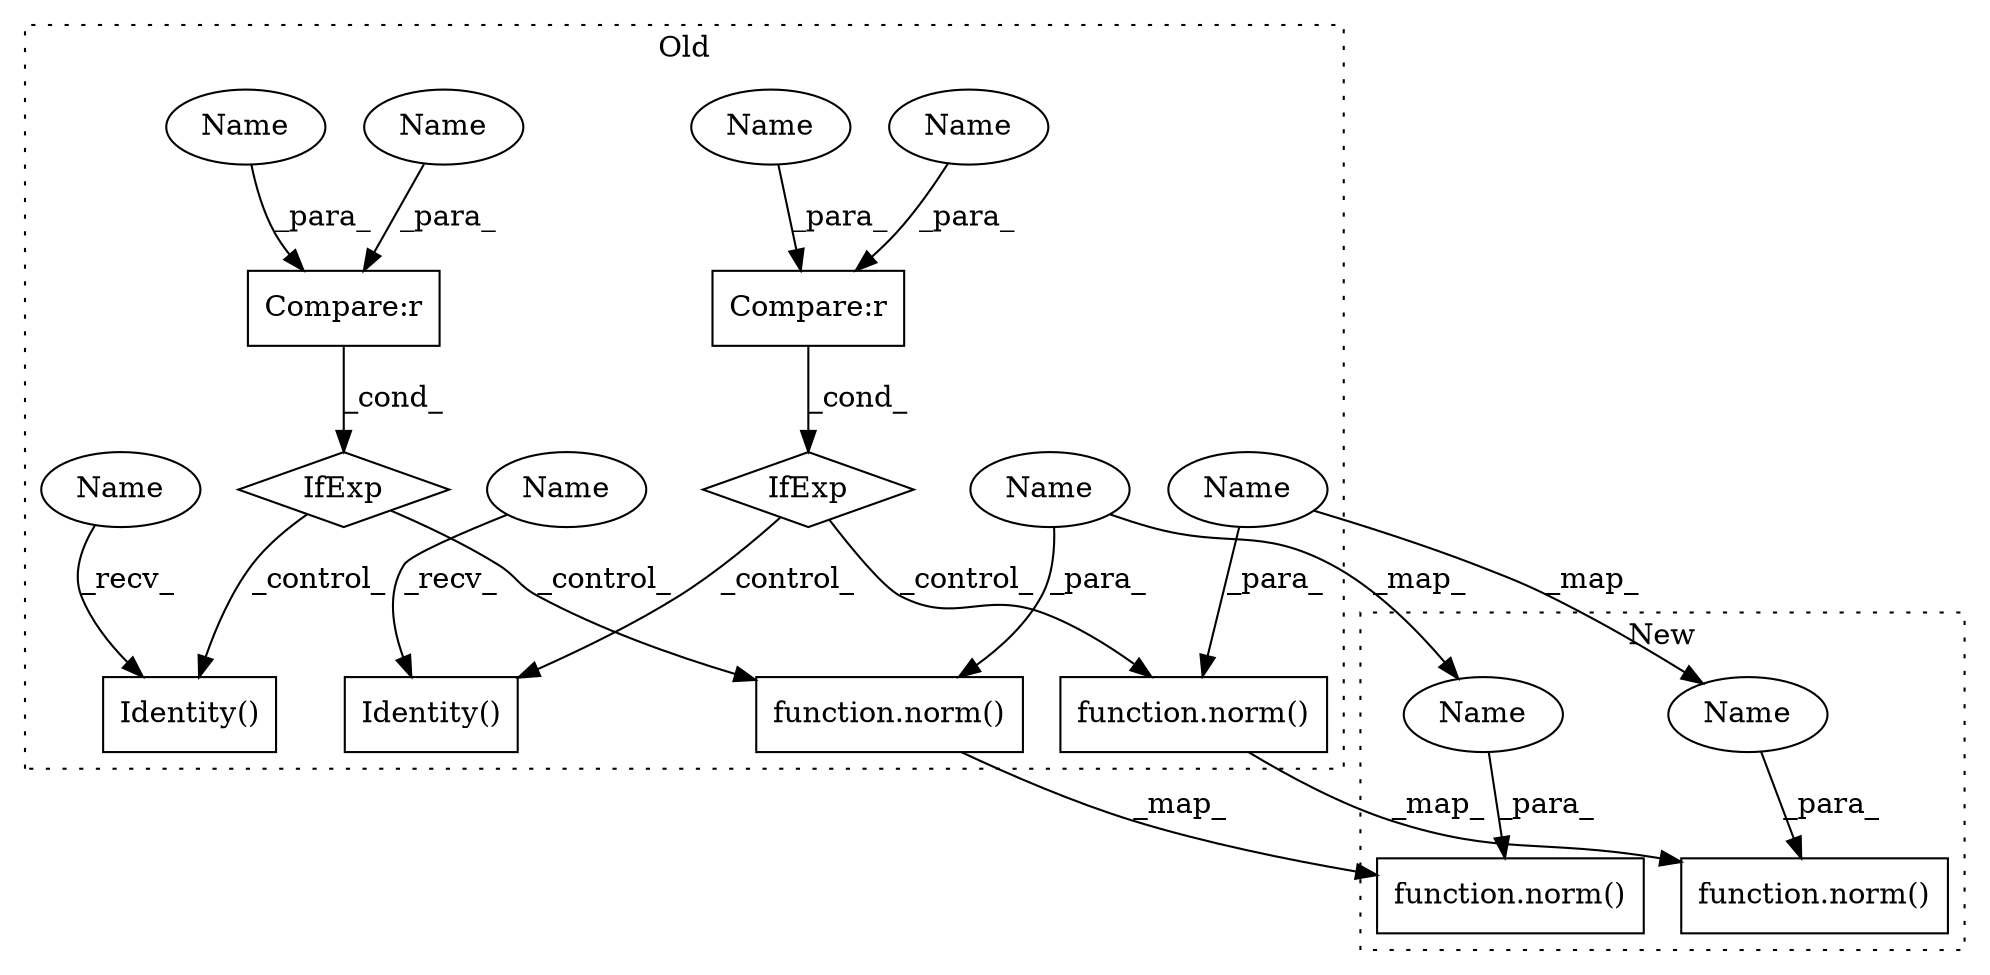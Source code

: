 digraph G {
subgraph cluster0 {
1 [label="function.norm()" a="75" s="1566,1586" l="5,16" shape="box"];
3 [label="Compare:r" a="40" s="1606" l="16" shape="box"];
4 [label="IfExp" a="51" s="1602,1622" l="4,6" shape="diamond"];
5 [label="Identity()" a="75" s="1628" l="13" shape="box"];
6 [label="Identity()" a="75" s="1508" l="13" shape="box"];
7 [label="Compare:r" a="40" s="1486" l="16" shape="box"];
8 [label="IfExp" a="51" s="1482,1502" l="4,6" shape="diamond"];
10 [label="function.norm()" a="75" s="1446,1466" l="5,16" shape="box"];
11 [label="Name" a="87" s="1571" l="15" shape="ellipse"];
12 [label="Name" a="87" s="1451" l="15" shape="ellipse"];
13 [label="Name" a="87" s="1508" l="2" shape="ellipse"];
14 [label="Name" a="87" s="1628" l="2" shape="ellipse"];
17 [label="Name" a="87" s="1498" l="4" shape="ellipse"];
18 [label="Name" a="87" s="1618" l="4" shape="ellipse"];
19 [label="Name" a="87" s="1606" l="4" shape="ellipse"];
20 [label="Name" a="87" s="1486" l="4" shape="ellipse"];
label = "Old";
style="dotted";
}
subgraph cluster1 {
2 [label="function.norm()" a="75" s="1317,1337" l="5,16" shape="box"];
9 [label="function.norm()" a="75" s="1260,1280" l="5,16" shape="box"];
15 [label="Name" a="87" s="1265" l="15" shape="ellipse"];
16 [label="Name" a="87" s="1322" l="15" shape="ellipse"];
label = "New";
style="dotted";
}
1 -> 2 [label="_map_"];
3 -> 4 [label="_cond_"];
4 -> 5 [label="_control_"];
4 -> 1 [label="_control_"];
7 -> 8 [label="_cond_"];
8 -> 6 [label="_control_"];
8 -> 10 [label="_control_"];
10 -> 9 [label="_map_"];
11 -> 1 [label="_para_"];
11 -> 16 [label="_map_"];
12 -> 10 [label="_para_"];
12 -> 15 [label="_map_"];
13 -> 6 [label="_recv_"];
14 -> 5 [label="_recv_"];
15 -> 9 [label="_para_"];
16 -> 2 [label="_para_"];
17 -> 7 [label="_para_"];
18 -> 3 [label="_para_"];
19 -> 3 [label="_para_"];
20 -> 7 [label="_para_"];
}